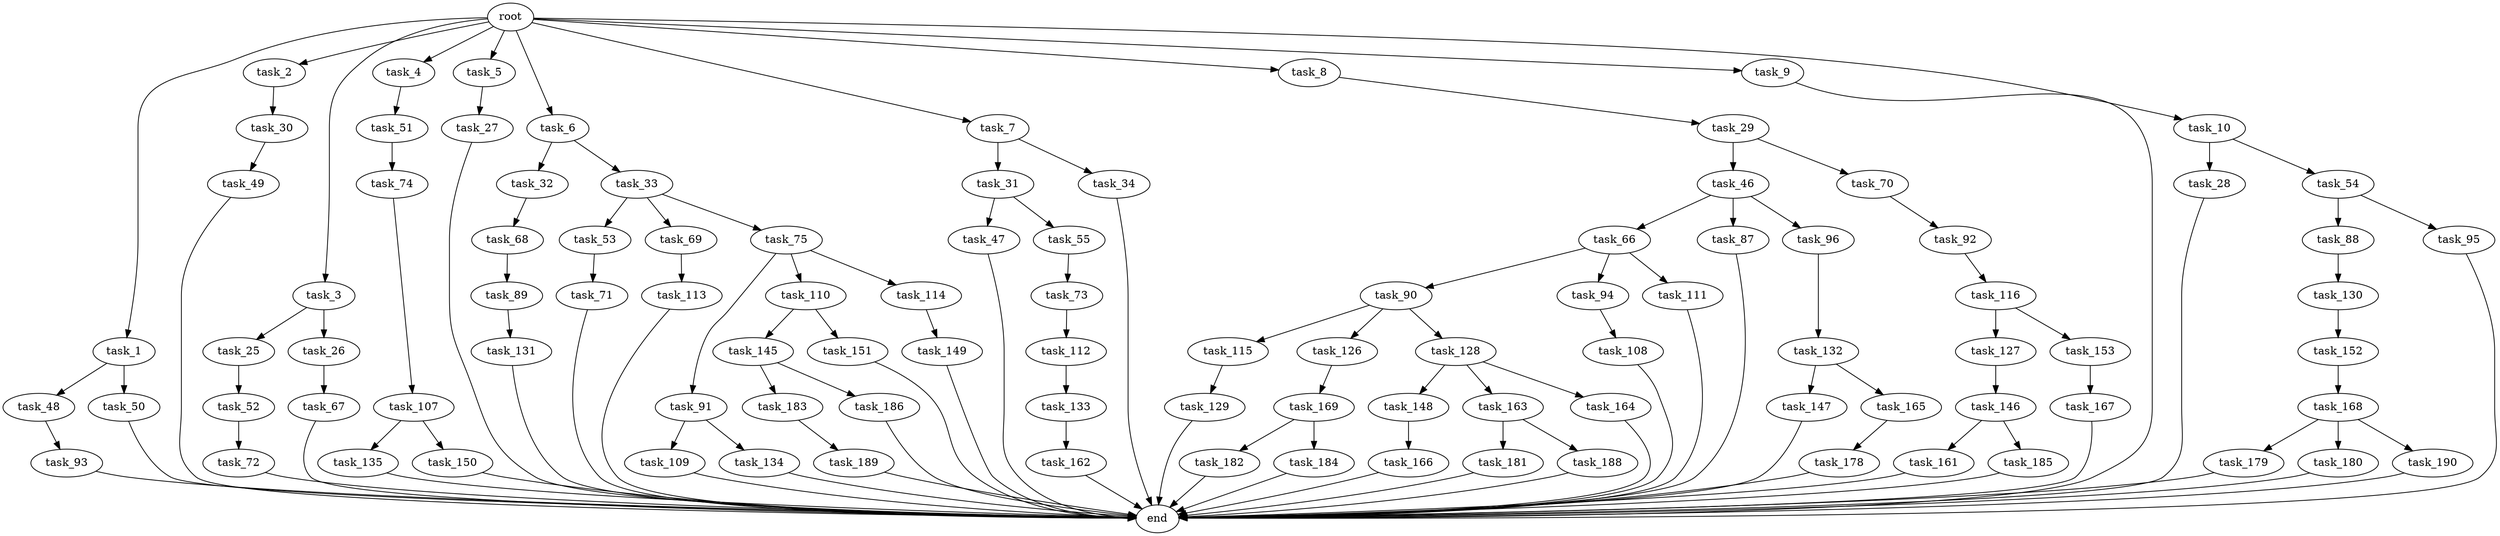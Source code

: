 digraph G {
  root [size="0.000000"];
  task_1 [size="1024.000000"];
  task_2 [size="1024.000000"];
  task_3 [size="1024.000000"];
  task_4 [size="1024.000000"];
  task_5 [size="1024.000000"];
  task_6 [size="1024.000000"];
  task_7 [size="1024.000000"];
  task_8 [size="1024.000000"];
  task_9 [size="1024.000000"];
  task_10 [size="1024.000000"];
  task_25 [size="420906795008.000000"];
  task_26 [size="420906795008.000000"];
  task_27 [size="214748364800.000000"];
  task_28 [size="420906795008.000000"];
  task_29 [size="858993459200.000000"];
  task_30 [size="77309411328.000000"];
  task_31 [size="858993459200.000000"];
  task_32 [size="695784701952.000000"];
  task_33 [size="695784701952.000000"];
  task_34 [size="858993459200.000000"];
  task_46 [size="858993459200.000000"];
  task_47 [size="549755813888.000000"];
  task_48 [size="34359738368.000000"];
  task_49 [size="695784701952.000000"];
  task_50 [size="34359738368.000000"];
  task_51 [size="549755813888.000000"];
  task_52 [size="137438953472.000000"];
  task_53 [size="214748364800.000000"];
  task_54 [size="420906795008.000000"];
  task_55 [size="549755813888.000000"];
  task_66 [size="420906795008.000000"];
  task_67 [size="420906795008.000000"];
  task_68 [size="420906795008.000000"];
  task_69 [size="214748364800.000000"];
  task_70 [size="858993459200.000000"];
  task_71 [size="34359738368.000000"];
  task_72 [size="858993459200.000000"];
  task_73 [size="137438953472.000000"];
  task_74 [size="77309411328.000000"];
  task_75 [size="214748364800.000000"];
  task_87 [size="420906795008.000000"];
  task_88 [size="858993459200.000000"];
  task_89 [size="214748364800.000000"];
  task_90 [size="309237645312.000000"];
  task_91 [size="309237645312.000000"];
  task_92 [size="858993459200.000000"];
  task_93 [size="34359738368.000000"];
  task_94 [size="309237645312.000000"];
  task_95 [size="858993459200.000000"];
  task_96 [size="420906795008.000000"];
  task_107 [size="695784701952.000000"];
  task_108 [size="214748364800.000000"];
  task_109 [size="214748364800.000000"];
  task_110 [size="309237645312.000000"];
  task_111 [size="309237645312.000000"];
  task_112 [size="214748364800.000000"];
  task_113 [size="420906795008.000000"];
  task_114 [size="309237645312.000000"];
  task_115 [size="34359738368.000000"];
  task_116 [size="420906795008.000000"];
  task_126 [size="34359738368.000000"];
  task_127 [size="695784701952.000000"];
  task_128 [size="34359738368.000000"];
  task_129 [size="34359738368.000000"];
  task_130 [size="858993459200.000000"];
  task_131 [size="137438953472.000000"];
  task_132 [size="420906795008.000000"];
  task_133 [size="549755813888.000000"];
  task_134 [size="214748364800.000000"];
  task_135 [size="309237645312.000000"];
  task_145 [size="34359738368.000000"];
  task_146 [size="549755813888.000000"];
  task_147 [size="549755813888.000000"];
  task_148 [size="858993459200.000000"];
  task_149 [size="34359738368.000000"];
  task_150 [size="309237645312.000000"];
  task_151 [size="34359738368.000000"];
  task_152 [size="420906795008.000000"];
  task_153 [size="695784701952.000000"];
  task_161 [size="137438953472.000000"];
  task_162 [size="420906795008.000000"];
  task_163 [size="858993459200.000000"];
  task_164 [size="858993459200.000000"];
  task_165 [size="549755813888.000000"];
  task_166 [size="214748364800.000000"];
  task_167 [size="420906795008.000000"];
  task_168 [size="137438953472.000000"];
  task_169 [size="214748364800.000000"];
  task_178 [size="695784701952.000000"];
  task_179 [size="695784701952.000000"];
  task_180 [size="695784701952.000000"];
  task_181 [size="214748364800.000000"];
  task_182 [size="137438953472.000000"];
  task_183 [size="77309411328.000000"];
  task_184 [size="137438953472.000000"];
  task_185 [size="137438953472.000000"];
  task_186 [size="77309411328.000000"];
  task_188 [size="214748364800.000000"];
  task_189 [size="214748364800.000000"];
  task_190 [size="695784701952.000000"];
  end [size="0.000000"];

  root -> task_1 [size="1.000000"];
  root -> task_2 [size="1.000000"];
  root -> task_3 [size="1.000000"];
  root -> task_4 [size="1.000000"];
  root -> task_5 [size="1.000000"];
  root -> task_6 [size="1.000000"];
  root -> task_7 [size="1.000000"];
  root -> task_8 [size="1.000000"];
  root -> task_9 [size="1.000000"];
  root -> task_10 [size="1.000000"];
  task_1 -> task_48 [size="33554432.000000"];
  task_1 -> task_50 [size="33554432.000000"];
  task_2 -> task_30 [size="75497472.000000"];
  task_3 -> task_25 [size="411041792.000000"];
  task_3 -> task_26 [size="411041792.000000"];
  task_4 -> task_51 [size="536870912.000000"];
  task_5 -> task_27 [size="209715200.000000"];
  task_6 -> task_32 [size="679477248.000000"];
  task_6 -> task_33 [size="679477248.000000"];
  task_7 -> task_31 [size="838860800.000000"];
  task_7 -> task_34 [size="838860800.000000"];
  task_8 -> task_29 [size="838860800.000000"];
  task_9 -> end [size="1.000000"];
  task_10 -> task_28 [size="411041792.000000"];
  task_10 -> task_54 [size="411041792.000000"];
  task_25 -> task_52 [size="134217728.000000"];
  task_26 -> task_67 [size="411041792.000000"];
  task_27 -> end [size="1.000000"];
  task_28 -> end [size="1.000000"];
  task_29 -> task_46 [size="838860800.000000"];
  task_29 -> task_70 [size="838860800.000000"];
  task_30 -> task_49 [size="679477248.000000"];
  task_31 -> task_47 [size="536870912.000000"];
  task_31 -> task_55 [size="536870912.000000"];
  task_32 -> task_68 [size="411041792.000000"];
  task_33 -> task_53 [size="209715200.000000"];
  task_33 -> task_69 [size="209715200.000000"];
  task_33 -> task_75 [size="209715200.000000"];
  task_34 -> end [size="1.000000"];
  task_46 -> task_66 [size="411041792.000000"];
  task_46 -> task_87 [size="411041792.000000"];
  task_46 -> task_96 [size="411041792.000000"];
  task_47 -> end [size="1.000000"];
  task_48 -> task_93 [size="33554432.000000"];
  task_49 -> end [size="1.000000"];
  task_50 -> end [size="1.000000"];
  task_51 -> task_74 [size="75497472.000000"];
  task_52 -> task_72 [size="838860800.000000"];
  task_53 -> task_71 [size="33554432.000000"];
  task_54 -> task_88 [size="838860800.000000"];
  task_54 -> task_95 [size="838860800.000000"];
  task_55 -> task_73 [size="134217728.000000"];
  task_66 -> task_90 [size="301989888.000000"];
  task_66 -> task_94 [size="301989888.000000"];
  task_66 -> task_111 [size="301989888.000000"];
  task_67 -> end [size="1.000000"];
  task_68 -> task_89 [size="209715200.000000"];
  task_69 -> task_113 [size="411041792.000000"];
  task_70 -> task_92 [size="838860800.000000"];
  task_71 -> end [size="1.000000"];
  task_72 -> end [size="1.000000"];
  task_73 -> task_112 [size="209715200.000000"];
  task_74 -> task_107 [size="679477248.000000"];
  task_75 -> task_91 [size="301989888.000000"];
  task_75 -> task_110 [size="301989888.000000"];
  task_75 -> task_114 [size="301989888.000000"];
  task_87 -> end [size="1.000000"];
  task_88 -> task_130 [size="838860800.000000"];
  task_89 -> task_131 [size="134217728.000000"];
  task_90 -> task_115 [size="33554432.000000"];
  task_90 -> task_126 [size="33554432.000000"];
  task_90 -> task_128 [size="33554432.000000"];
  task_91 -> task_109 [size="209715200.000000"];
  task_91 -> task_134 [size="209715200.000000"];
  task_92 -> task_116 [size="411041792.000000"];
  task_93 -> end [size="1.000000"];
  task_94 -> task_108 [size="209715200.000000"];
  task_95 -> end [size="1.000000"];
  task_96 -> task_132 [size="411041792.000000"];
  task_107 -> task_135 [size="301989888.000000"];
  task_107 -> task_150 [size="301989888.000000"];
  task_108 -> end [size="1.000000"];
  task_109 -> end [size="1.000000"];
  task_110 -> task_145 [size="33554432.000000"];
  task_110 -> task_151 [size="33554432.000000"];
  task_111 -> end [size="1.000000"];
  task_112 -> task_133 [size="536870912.000000"];
  task_113 -> end [size="1.000000"];
  task_114 -> task_149 [size="33554432.000000"];
  task_115 -> task_129 [size="33554432.000000"];
  task_116 -> task_127 [size="679477248.000000"];
  task_116 -> task_153 [size="679477248.000000"];
  task_126 -> task_169 [size="209715200.000000"];
  task_127 -> task_146 [size="536870912.000000"];
  task_128 -> task_148 [size="838860800.000000"];
  task_128 -> task_163 [size="838860800.000000"];
  task_128 -> task_164 [size="838860800.000000"];
  task_129 -> end [size="1.000000"];
  task_130 -> task_152 [size="411041792.000000"];
  task_131 -> end [size="1.000000"];
  task_132 -> task_147 [size="536870912.000000"];
  task_132 -> task_165 [size="536870912.000000"];
  task_133 -> task_162 [size="411041792.000000"];
  task_134 -> end [size="1.000000"];
  task_135 -> end [size="1.000000"];
  task_145 -> task_183 [size="75497472.000000"];
  task_145 -> task_186 [size="75497472.000000"];
  task_146 -> task_161 [size="134217728.000000"];
  task_146 -> task_185 [size="134217728.000000"];
  task_147 -> end [size="1.000000"];
  task_148 -> task_166 [size="209715200.000000"];
  task_149 -> end [size="1.000000"];
  task_150 -> end [size="1.000000"];
  task_151 -> end [size="1.000000"];
  task_152 -> task_168 [size="134217728.000000"];
  task_153 -> task_167 [size="411041792.000000"];
  task_161 -> end [size="1.000000"];
  task_162 -> end [size="1.000000"];
  task_163 -> task_181 [size="209715200.000000"];
  task_163 -> task_188 [size="209715200.000000"];
  task_164 -> end [size="1.000000"];
  task_165 -> task_178 [size="679477248.000000"];
  task_166 -> end [size="1.000000"];
  task_167 -> end [size="1.000000"];
  task_168 -> task_179 [size="679477248.000000"];
  task_168 -> task_180 [size="679477248.000000"];
  task_168 -> task_190 [size="679477248.000000"];
  task_169 -> task_182 [size="134217728.000000"];
  task_169 -> task_184 [size="134217728.000000"];
  task_178 -> end [size="1.000000"];
  task_179 -> end [size="1.000000"];
  task_180 -> end [size="1.000000"];
  task_181 -> end [size="1.000000"];
  task_182 -> end [size="1.000000"];
  task_183 -> task_189 [size="209715200.000000"];
  task_184 -> end [size="1.000000"];
  task_185 -> end [size="1.000000"];
  task_186 -> end [size="1.000000"];
  task_188 -> end [size="1.000000"];
  task_189 -> end [size="1.000000"];
  task_190 -> end [size="1.000000"];
}
